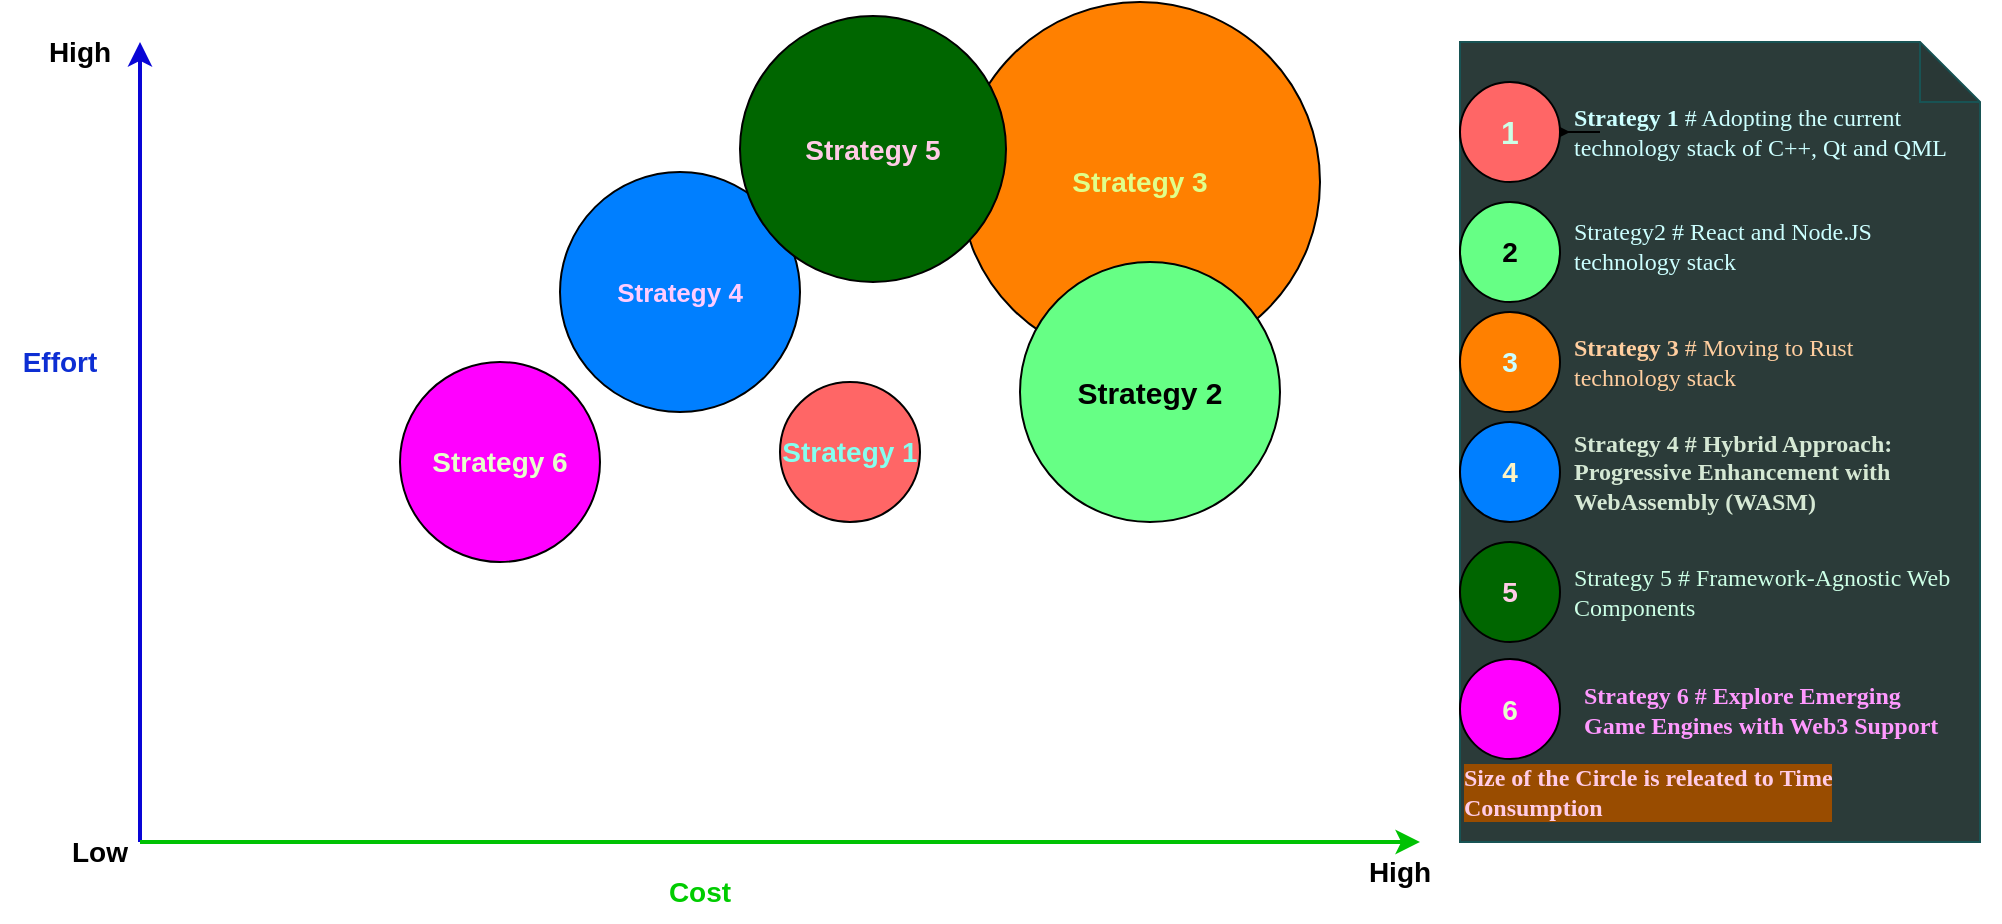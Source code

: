 <mxfile version="24.7.7">
  <diagram name="Page-1" id="3UwIjBbgKGhTb-XJYW_n">
    <mxGraphModel dx="1276" dy="508" grid="1" gridSize="10" guides="1" tooltips="1" connect="1" arrows="1" fold="1" page="1" pageScale="1" pageWidth="1169" pageHeight="827" math="0" shadow="0">
      <root>
        <mxCell id="0" />
        <mxCell id="1" parent="0" />
        <mxCell id="6L0O4bflN_-p-wdFT-dV-22" value="Strategy 3" style="ellipse;whiteSpace=wrap;html=1;aspect=fixed;fillColor=#FF8000;fontColor=#E0FF8A;fontStyle=1;fontSize=14;" parent="1" vertex="1">
          <mxGeometry x="610" y="60" width="180" height="180" as="geometry" />
        </mxCell>
        <mxCell id="6L0O4bflN_-p-wdFT-dV-1" value="" style="endArrow=classic;html=1;rounded=0;strokeWidth=2;strokeColor=#0905d6;" parent="1" edge="1">
          <mxGeometry width="50" height="50" relative="1" as="geometry">
            <mxPoint x="200" y="480" as="sourcePoint" />
            <mxPoint x="200" y="80" as="targetPoint" />
          </mxGeometry>
        </mxCell>
        <mxCell id="6L0O4bflN_-p-wdFT-dV-2" value="" style="endArrow=classic;html=1;rounded=0;strokeWidth=2;strokeColor=#00c203;" parent="1" edge="1">
          <mxGeometry width="50" height="50" relative="1" as="geometry">
            <mxPoint x="200" y="480" as="sourcePoint" />
            <mxPoint x="840" y="480" as="targetPoint" />
          </mxGeometry>
        </mxCell>
        <mxCell id="6L0O4bflN_-p-wdFT-dV-3" value="Cost" style="text;html=1;align=center;verticalAlign=middle;whiteSpace=wrap;rounded=0;fontSize=14;fontStyle=1;fontColor=#00CC00;" parent="1" vertex="1">
          <mxGeometry x="450" y="490" width="60" height="30" as="geometry" />
        </mxCell>
        <mxCell id="6L0O4bflN_-p-wdFT-dV-4" value="Effort" style="text;html=1;align=center;verticalAlign=middle;whiteSpace=wrap;rounded=0;fontSize=14;fontStyle=1;fontColor=#0D2ED3;textDirection=ltr;" parent="1" vertex="1">
          <mxGeometry x="130" y="190" width="60" height="100" as="geometry" />
        </mxCell>
        <mxCell id="6L0O4bflN_-p-wdFT-dV-6" value="" style="shape=note;whiteSpace=wrap;html=1;backgroundOutline=1;darkOpacity=0.05;strokeColor=#185354;fillColor=#2B3B39;gradientColor=none;" parent="1" vertex="1">
          <mxGeometry x="860" y="80" width="260" height="400" as="geometry" />
        </mxCell>
        <mxCell id="6L0O4bflN_-p-wdFT-dV-7" value="Low" style="text;html=1;align=center;verticalAlign=middle;whiteSpace=wrap;rounded=0;fontStyle=1;fontSize=14;" parent="1" vertex="1">
          <mxGeometry x="150" y="470" width="60" height="30" as="geometry" />
        </mxCell>
        <mxCell id="6L0O4bflN_-p-wdFT-dV-8" value="High" style="text;html=1;align=center;verticalAlign=middle;whiteSpace=wrap;rounded=0;fontStyle=1;fontSize=14;" parent="1" vertex="1">
          <mxGeometry x="140" y="70" width="60" height="30" as="geometry" />
        </mxCell>
        <mxCell id="6L0O4bflN_-p-wdFT-dV-9" value="High" style="text;html=1;align=center;verticalAlign=middle;whiteSpace=wrap;rounded=0;fontStyle=1;fontSize=14;" parent="1" vertex="1">
          <mxGeometry x="800" y="480" width="60" height="30" as="geometry" />
        </mxCell>
        <mxCell id="6L0O4bflN_-p-wdFT-dV-17" value="" style="edgeStyle=orthogonalEdgeStyle;rounded=0;orthogonalLoop=1;jettySize=auto;html=1;" parent="1" source="6L0O4bflN_-p-wdFT-dV-10" target="6L0O4bflN_-p-wdFT-dV-16" edge="1">
          <mxGeometry relative="1" as="geometry" />
        </mxCell>
        <mxCell id="6L0O4bflN_-p-wdFT-dV-10" value="1" style="ellipse;whiteSpace=wrap;html=1;aspect=fixed;fillColor=#FF6666;fontStyle=1;fontSize=16;fontColor=#CCFFE6;" parent="1" vertex="1">
          <mxGeometry x="860" y="100" width="50" height="50" as="geometry" />
        </mxCell>
        <mxCell id="6L0O4bflN_-p-wdFT-dV-11" value="2" style="ellipse;whiteSpace=wrap;html=1;aspect=fixed;fillColor=#66ff85;fontStyle=1;fontSize=14;" parent="1" vertex="1">
          <mxGeometry x="860" y="160" width="50" height="50" as="geometry" />
        </mxCell>
        <mxCell id="6L0O4bflN_-p-wdFT-dV-12" value="3" style="ellipse;whiteSpace=wrap;html=1;aspect=fixed;fillColor=#FF8000;fontStyle=1;fontSize=14;fontColor=#CCFFFF;" parent="1" vertex="1">
          <mxGeometry x="860" y="215" width="50" height="50" as="geometry" />
        </mxCell>
        <mxCell id="6L0O4bflN_-p-wdFT-dV-13" value="4" style="ellipse;whiteSpace=wrap;html=1;aspect=fixed;fillColor=#007FFF;fontSize=14;fontStyle=1;fontColor=#FFF4C3;" parent="1" vertex="1">
          <mxGeometry x="860" y="270" width="50" height="50" as="geometry" />
        </mxCell>
        <mxCell id="6L0O4bflN_-p-wdFT-dV-14" value="5" style="ellipse;whiteSpace=wrap;html=1;aspect=fixed;fillColor=#006600;fontStyle=1;fontSize=14;fontColor=#FFCCE6;" parent="1" vertex="1">
          <mxGeometry x="860" y="330" width="50" height="50" as="geometry" />
        </mxCell>
        <mxCell id="6L0O4bflN_-p-wdFT-dV-15" value="6" style="ellipse;whiteSpace=wrap;html=1;aspect=fixed;fillColor=#FF00FF;fontColor=#E6FFCC;fontStyle=1;fontSize=14;" parent="1" vertex="1">
          <mxGeometry x="860" y="388.5" width="50" height="50" as="geometry" />
        </mxCell>
        <mxCell id="6L0O4bflN_-p-wdFT-dV-16" value="&lt;b style=&quot;font-size: 12px;&quot;&gt;&lt;span style=&quot;font-size: 12px;&quot; lang=&quot;EN-GB&quot;&gt;Strategy 1&lt;/span&gt;&lt;/b&gt;&lt;span style=&quot;font-size: 12px; line-height: 107%;&quot; lang=&quot;EN-GB&quot;&gt; # Adopting the current technology stack of C++, Qt and QML&lt;/span&gt;" style="text;html=1;align=left;verticalAlign=middle;whiteSpace=wrap;rounded=0;fontColor=#CCFFFF;fontSize=12;fontFamily=Verdana;" parent="1" vertex="1">
          <mxGeometry x="915" y="110" width="195" height="30" as="geometry" />
        </mxCell>
        <mxCell id="6L0O4bflN_-p-wdFT-dV-18" value="Strategy 1" style="ellipse;whiteSpace=wrap;html=1;aspect=fixed;fillColor=#FF6666;fontStyle=1;fontSize=14;fontColor=#85FFEF;" parent="1" vertex="1">
          <mxGeometry x="520" y="250" width="70" height="70" as="geometry" />
        </mxCell>
        <mxCell id="6L0O4bflN_-p-wdFT-dV-19" value="&lt;font style=&quot;font-size: 12px;&quot;&gt;&lt;span style=&quot;font-size: 12px;&quot; lang=&quot;EN-GB&quot;&gt;Strategy2&lt;/span&gt;&lt;span style=&quot;line-height: 107%; font-size: 12px;&quot; lang=&quot;EN-GB&quot;&gt; # React and Node.JS&amp;nbsp;&lt;/span&gt;&lt;/font&gt;&lt;div style=&quot;font-size: 12px;&quot;&gt;&lt;span style=&quot;line-height: 107%; font-size: 12px;&quot; lang=&quot;EN-GB&quot;&gt;&lt;font style=&quot;font-size: 12px;&quot;&gt;technology stack&lt;/font&gt;&lt;/span&gt;&lt;/div&gt;" style="text;html=1;align=left;verticalAlign=middle;whiteSpace=wrap;rounded=0;fontColor=#CCFFFF;fontFamily=Verdana;fontSize=12;" parent="1" vertex="1">
          <mxGeometry x="915" y="167" width="195" height="30" as="geometry" />
        </mxCell>
        <mxCell id="6L0O4bflN_-p-wdFT-dV-20" value="Strategy 2" style="ellipse;whiteSpace=wrap;html=1;aspect=fixed;fillColor=#66ff85;fontStyle=1;fontSize=15;" parent="1" vertex="1">
          <mxGeometry x="640" y="190" width="130" height="130" as="geometry" />
        </mxCell>
        <mxCell id="6L0O4bflN_-p-wdFT-dV-21" value="&lt;font style=&quot;font-size: 12px;&quot;&gt;&lt;b style=&quot;font-size: 12px;&quot;&gt;&lt;span lang=&quot;EN-GB&quot; style=&quot;font-size: 12px;&quot;&gt;Strategy 3 &lt;/span&gt;&lt;/b&gt;&lt;span lang=&quot;EN-GB&quot; style=&quot;line-height: 107%; font-size: 12px;&quot;&gt;# Moving to Rust technology stack&lt;/span&gt;&lt;/font&gt;" style="text;html=1;align=left;verticalAlign=middle;whiteSpace=wrap;rounded=0;fontColor=#FFCE9F;fontSize=12;fontFamily=Verdana;" parent="1" vertex="1">
          <mxGeometry x="915" y="225" width="190" height="30" as="geometry" />
        </mxCell>
        <mxCell id="6L0O4bflN_-p-wdFT-dV-23" value="&lt;h3 style=&quot;font-size: 12px;&quot;&gt;&lt;b style=&quot;font-size: 12px;&quot;&gt;&lt;span style=&quot;font-size: 12px;&quot; lang=&quot;EN-GB&quot;&gt;Strategy 4&lt;/span&gt;&lt;/b&gt;&lt;span style=&quot;font-size: 12px;&quot; lang=&quot;EN-GB&quot;&gt; # Hybrid Approach: Progressive Enhancement with WebAssembly (WASM)&lt;/span&gt;&lt;/h3&gt;" style="text;html=1;align=left;verticalAlign=middle;whiteSpace=wrap;rounded=0;fontColor=#D5E8D4;fontSize=12;fontFamily=Verdana;" parent="1" vertex="1">
          <mxGeometry x="915" y="270" width="205" height="50" as="geometry" />
        </mxCell>
        <mxCell id="6L0O4bflN_-p-wdFT-dV-24" value="Strategy 4" style="ellipse;whiteSpace=wrap;html=1;aspect=fixed;fillColor=#007FFF;fontStyle=1;fontColor=#FFCCFF;fontSize=13;" parent="1" vertex="1">
          <mxGeometry x="410" y="145" width="120" height="120" as="geometry" />
        </mxCell>
        <mxCell id="6L0O4bflN_-p-wdFT-dV-25" value="&lt;h3 style=&quot;font-size: 12px;&quot;&gt;&lt;span style=&quot;font-weight: normal; font-size: 12px;&quot;&gt;&lt;span style=&quot;font-size: 12px;&quot;&gt;&lt;span style=&quot;font-size: 12px;&quot; lang=&quot;EN-GB&quot;&gt;Strategy 5&lt;/span&gt;&lt;/span&gt;&lt;span style=&quot;font-size: 12px;&quot; lang=&quot;EN-GB&quot;&gt; # Framework-Agnostic Web Components&lt;/span&gt;&lt;/span&gt;&lt;/h3&gt;" style="text;html=1;align=left;verticalAlign=middle;whiteSpace=wrap;rounded=0;fontColor=#CCFFE6;fontFamily=Verdana;fontSize=12;" parent="1" vertex="1">
          <mxGeometry x="915" y="340" width="200" height="30" as="geometry" />
        </mxCell>
        <mxCell id="6L0O4bflN_-p-wdFT-dV-26" value="Strategy 5" style="ellipse;whiteSpace=wrap;html=1;aspect=fixed;fillColor=#006600;fontStyle=1;fontSize=14;fontColor=#FFCCE6;" parent="1" vertex="1">
          <mxGeometry x="500" y="67" width="133" height="133" as="geometry" />
        </mxCell>
        <mxCell id="6L0O4bflN_-p-wdFT-dV-27" value="&lt;h3 style=&quot;font-size: 12px;&quot;&gt;&lt;span style=&quot;font-size: 12px;&quot;&gt;&lt;span style=&quot;font-size: 12px;&quot;&gt;&lt;span lang=&quot;EN-GB&quot; style=&quot;font-size: 12px;&quot;&gt;Strategy 6&lt;/span&gt;&lt;/span&gt;&lt;span lang=&quot;EN-GB&quot; style=&quot;font-size: 12px;&quot;&gt; # Explore Emerging Game Engines with Web3 Support&lt;/span&gt;&lt;/span&gt;&lt;/h3&gt;" style="text;html=1;align=left;verticalAlign=middle;whiteSpace=wrap;rounded=0;fontColor=#FF99FF;fontSize=12;fontStyle=1;fontFamily=Verdana;" parent="1" vertex="1">
          <mxGeometry x="920" y="399" width="190" height="30" as="geometry" />
        </mxCell>
        <mxCell id="6L0O4bflN_-p-wdFT-dV-30" value="Strategy 6" style="ellipse;whiteSpace=wrap;html=1;aspect=fixed;fillColor=#FF00FF;fontColor=#E6FFCC;fontStyle=1;fontSize=14;" parent="1" vertex="1">
          <mxGeometry x="330" y="240" width="100" height="100" as="geometry" />
        </mxCell>
        <mxCell id="6L0O4bflN_-p-wdFT-dV-31" value="&lt;font style=&quot;font-size: 12px;&quot;&gt;&lt;span style=&quot;font-weight: 700; font-size: 12px;&quot;&gt;Size of the&amp;nbsp;&lt;/span&gt;&lt;span style=&quot;font-weight: 700; font-size: 12px;&quot;&gt;Circle is&amp;nbsp;&lt;/span&gt;&lt;span style=&quot;font-weight: 700; font-size: 12px;&quot;&gt;releated to&amp;nbsp;&lt;/span&gt;&lt;span style=&quot;font-weight: 700; font-size: 12px;&quot;&gt;Time&lt;/span&gt;&lt;/font&gt;&lt;div style=&quot;font-size: 12px;&quot;&gt;&lt;span style=&quot;font-weight: 700; font-size: 12px;&quot;&gt;&lt;font style=&quot;font-size: 12px;&quot;&gt;Consumption&lt;/font&gt;&lt;/span&gt;&lt;/div&gt;" style="text;html=1;align=left;verticalAlign=middle;whiteSpace=wrap;rounded=0;fontColor=#FFCCE6;labelBackgroundColor=#994C00;fontFamily=Verdana;fontSize=12;" parent="1" vertex="1">
          <mxGeometry x="860" y="430" width="270" height="50" as="geometry" />
        </mxCell>
      </root>
    </mxGraphModel>
  </diagram>
</mxfile>
